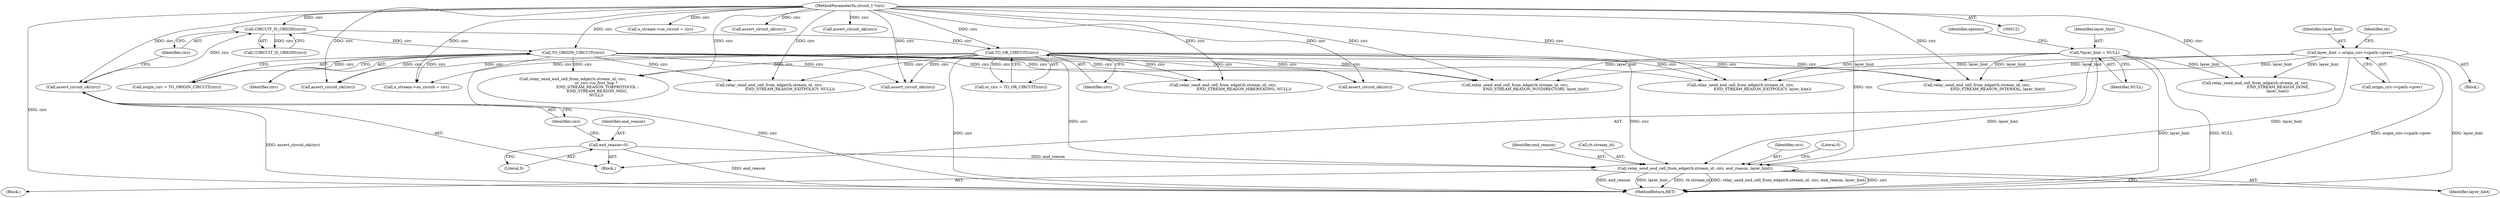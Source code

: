 digraph "0_tor_79b59a2dfcb68897ee89d98587d09e55f07e68d7@API" {
"1000254" [label="(Call,relay_send_end_cell_from_edge(rh.stream_id, circ, end_reason, layer_hint))"];
"1000178" [label="(Call,TO_ORIGIN_CIRCUIT(circ))"];
"1000161" [label="(Call,CIRCUIT_IS_ORIGIN(circ))"];
"1000157" [label="(Call,assert_circuit_ok(circ))"];
"1000123" [label="(MethodParameterIn,circuit_t *circ)"];
"1000166" [label="(Call,TO_OR_CIRCUIT(circ))"];
"1000154" [label="(Call,end_reason=0)"];
"1000180" [label="(Call,layer_hint = origin_circ->cpath->prev)"];
"1000144" [label="(Call,*layer_hint = NULL)"];
"1000547" [label="(Call,relay_send_end_cell_from_edge(rh.stream_id, circ,\n                                     END_STREAM_REASON_DONE,\n                                    layer_hint))"];
"1000590" [label="(Call,n_stream->on_circuit = circ)"];
"1000635" [label="(Call,relay_send_end_cell_from_edge(rh.stream_id, circ,\n                                  END_STREAM_REASON_HIBERNATING, NULL))"];
"1000600" [label="(Call,assert_circuit_ok(circ))"];
"1000694" [label="(Call,assert_circuit_ok(circ))"];
"1000569" [label="(Call,assert_circuit_ok(circ))"];
"1000258" [label="(Identifier,circ)"];
"1000182" [label="(Call,origin_circ->cpath->prev)"];
"1000146" [label="(Identifier,NULL)"];
"1000526" [label="(Call,assert_circuit_ok(circ))"];
"1000357" [label="(Call,relay_send_end_cell_from_edge(rh.stream_id, circ,\n                                  END_STREAM_REASON_NOTDIRECTORY, layer_hint))"];
"1000124" [label="(Block,)"];
"1000262" [label="(Literal,0)"];
"1000426" [label="(Call,relay_send_end_cell_from_edge(rh.stream_id, circ,\n                                    END_STREAM_REASON_EXITPOLICY, layer_hint))"];
"1000718" [label="(MethodReturn,RET)"];
"1000164" [label="(Call,or_circ = TO_OR_CIRCUIT(circ))"];
"1000145" [label="(Identifier,layer_hint)"];
"1000254" [label="(Call,relay_send_end_cell_from_edge(rh.stream_id, circ, end_reason, layer_hint))"];
"1000647" [label="(Call,n_stream->on_circuit = circ)"];
"1000149" [label="(Identifier,options)"];
"1000167" [label="(Identifier,circ)"];
"1000156" [label="(Literal,0)"];
"1000260" [label="(Identifier,layer_hint)"];
"1000181" [label="(Identifier,layer_hint)"];
"1000259" [label="(Identifier,end_reason)"];
"1000123" [label="(MethodParameterIn,circuit_t *circ)"];
"1000322" [label="(Call,relay_send_end_cell_from_edge(rh.stream_id, circ,\n                                      or_circ->is_first_hop ?\n                                        END_STREAM_REASON_TORPROTOCOL :\n                                        END_STREAM_REASON_MISC,\n                                      NULL))"];
"1000160" [label="(Call,!CIRCUIT_IS_ORIGIN(circ))"];
"1000217" [label="(Call,relay_send_end_cell_from_edge(rh.stream_id, circ,\n                                  END_STREAM_REASON_EXITPOLICY, NULL))"];
"1000713" [label="(Call,assert_circuit_ok(circ))"];
"1000155" [label="(Identifier,end_reason)"];
"1000189" [label="(Identifier,rh)"];
"1000176" [label="(Call,origin_circ = TO_ORIGIN_CIRCUIT(circ))"];
"1000169" [label="(Block,)"];
"1000161" [label="(Call,CIRCUIT_IS_ORIGIN(circ))"];
"1000180" [label="(Call,layer_hint = origin_circ->cpath->prev)"];
"1000158" [label="(Identifier,circ)"];
"1000162" [label="(Identifier,circ)"];
"1000154" [label="(Call,end_reason=0)"];
"1000166" [label="(Call,TO_OR_CIRCUIT(circ))"];
"1000255" [label="(Call,rh.stream_id)"];
"1000397" [label="(Call,relay_send_end_cell_from_edge(rh.stream_id, circ,\n                                  END_STREAM_REASON_INTERNAL, layer_hint))"];
"1000178" [label="(Call,TO_ORIGIN_CIRCUIT(circ))"];
"1000179" [label="(Identifier,circ)"];
"1000144" [label="(Call,*layer_hint = NULL)"];
"1000157" [label="(Call,assert_circuit_ok(circ))"];
"1000249" [label="(Block,)"];
"1000254" -> "1000249"  [label="AST: "];
"1000254" -> "1000260"  [label="CFG: "];
"1000255" -> "1000254"  [label="AST: "];
"1000258" -> "1000254"  [label="AST: "];
"1000259" -> "1000254"  [label="AST: "];
"1000260" -> "1000254"  [label="AST: "];
"1000262" -> "1000254"  [label="CFG: "];
"1000254" -> "1000718"  [label="DDG: end_reason"];
"1000254" -> "1000718"  [label="DDG: layer_hint"];
"1000254" -> "1000718"  [label="DDG: rh.stream_id"];
"1000254" -> "1000718"  [label="DDG: relay_send_end_cell_from_edge(rh.stream_id, circ, end_reason, layer_hint)"];
"1000254" -> "1000718"  [label="DDG: circ"];
"1000178" -> "1000254"  [label="DDG: circ"];
"1000166" -> "1000254"  [label="DDG: circ"];
"1000123" -> "1000254"  [label="DDG: circ"];
"1000154" -> "1000254"  [label="DDG: end_reason"];
"1000180" -> "1000254"  [label="DDG: layer_hint"];
"1000144" -> "1000254"  [label="DDG: layer_hint"];
"1000178" -> "1000176"  [label="AST: "];
"1000178" -> "1000179"  [label="CFG: "];
"1000179" -> "1000178"  [label="AST: "];
"1000176" -> "1000178"  [label="CFG: "];
"1000178" -> "1000718"  [label="DDG: circ"];
"1000178" -> "1000176"  [label="DDG: circ"];
"1000161" -> "1000178"  [label="DDG: circ"];
"1000123" -> "1000178"  [label="DDG: circ"];
"1000178" -> "1000217"  [label="DDG: circ"];
"1000178" -> "1000322"  [label="DDG: circ"];
"1000178" -> "1000357"  [label="DDG: circ"];
"1000178" -> "1000397"  [label="DDG: circ"];
"1000178" -> "1000426"  [label="DDG: circ"];
"1000178" -> "1000526"  [label="DDG: circ"];
"1000178" -> "1000635"  [label="DDG: circ"];
"1000178" -> "1000647"  [label="DDG: circ"];
"1000178" -> "1000694"  [label="DDG: circ"];
"1000178" -> "1000713"  [label="DDG: circ"];
"1000161" -> "1000160"  [label="AST: "];
"1000161" -> "1000162"  [label="CFG: "];
"1000162" -> "1000161"  [label="AST: "];
"1000160" -> "1000161"  [label="CFG: "];
"1000161" -> "1000160"  [label="DDG: circ"];
"1000157" -> "1000161"  [label="DDG: circ"];
"1000123" -> "1000161"  [label="DDG: circ"];
"1000161" -> "1000166"  [label="DDG: circ"];
"1000157" -> "1000124"  [label="AST: "];
"1000157" -> "1000158"  [label="CFG: "];
"1000158" -> "1000157"  [label="AST: "];
"1000162" -> "1000157"  [label="CFG: "];
"1000157" -> "1000718"  [label="DDG: assert_circuit_ok(circ)"];
"1000123" -> "1000157"  [label="DDG: circ"];
"1000123" -> "1000121"  [label="AST: "];
"1000123" -> "1000718"  [label="DDG: circ"];
"1000123" -> "1000166"  [label="DDG: circ"];
"1000123" -> "1000217"  [label="DDG: circ"];
"1000123" -> "1000322"  [label="DDG: circ"];
"1000123" -> "1000357"  [label="DDG: circ"];
"1000123" -> "1000397"  [label="DDG: circ"];
"1000123" -> "1000426"  [label="DDG: circ"];
"1000123" -> "1000526"  [label="DDG: circ"];
"1000123" -> "1000547"  [label="DDG: circ"];
"1000123" -> "1000569"  [label="DDG: circ"];
"1000123" -> "1000590"  [label="DDG: circ"];
"1000123" -> "1000600"  [label="DDG: circ"];
"1000123" -> "1000635"  [label="DDG: circ"];
"1000123" -> "1000647"  [label="DDG: circ"];
"1000123" -> "1000694"  [label="DDG: circ"];
"1000123" -> "1000713"  [label="DDG: circ"];
"1000166" -> "1000164"  [label="AST: "];
"1000166" -> "1000167"  [label="CFG: "];
"1000167" -> "1000166"  [label="AST: "];
"1000164" -> "1000166"  [label="CFG: "];
"1000166" -> "1000718"  [label="DDG: circ"];
"1000166" -> "1000164"  [label="DDG: circ"];
"1000166" -> "1000217"  [label="DDG: circ"];
"1000166" -> "1000322"  [label="DDG: circ"];
"1000166" -> "1000357"  [label="DDG: circ"];
"1000166" -> "1000397"  [label="DDG: circ"];
"1000166" -> "1000426"  [label="DDG: circ"];
"1000166" -> "1000526"  [label="DDG: circ"];
"1000166" -> "1000635"  [label="DDG: circ"];
"1000166" -> "1000647"  [label="DDG: circ"];
"1000166" -> "1000694"  [label="DDG: circ"];
"1000166" -> "1000713"  [label="DDG: circ"];
"1000154" -> "1000124"  [label="AST: "];
"1000154" -> "1000156"  [label="CFG: "];
"1000155" -> "1000154"  [label="AST: "];
"1000156" -> "1000154"  [label="AST: "];
"1000158" -> "1000154"  [label="CFG: "];
"1000154" -> "1000718"  [label="DDG: end_reason"];
"1000180" -> "1000169"  [label="AST: "];
"1000180" -> "1000182"  [label="CFG: "];
"1000181" -> "1000180"  [label="AST: "];
"1000182" -> "1000180"  [label="AST: "];
"1000189" -> "1000180"  [label="CFG: "];
"1000180" -> "1000718"  [label="DDG: origin_circ->cpath->prev"];
"1000180" -> "1000718"  [label="DDG: layer_hint"];
"1000180" -> "1000357"  [label="DDG: layer_hint"];
"1000180" -> "1000397"  [label="DDG: layer_hint"];
"1000180" -> "1000426"  [label="DDG: layer_hint"];
"1000180" -> "1000547"  [label="DDG: layer_hint"];
"1000144" -> "1000124"  [label="AST: "];
"1000144" -> "1000146"  [label="CFG: "];
"1000145" -> "1000144"  [label="AST: "];
"1000146" -> "1000144"  [label="AST: "];
"1000149" -> "1000144"  [label="CFG: "];
"1000144" -> "1000718"  [label="DDG: layer_hint"];
"1000144" -> "1000718"  [label="DDG: NULL"];
"1000144" -> "1000357"  [label="DDG: layer_hint"];
"1000144" -> "1000397"  [label="DDG: layer_hint"];
"1000144" -> "1000426"  [label="DDG: layer_hint"];
"1000144" -> "1000547"  [label="DDG: layer_hint"];
}
